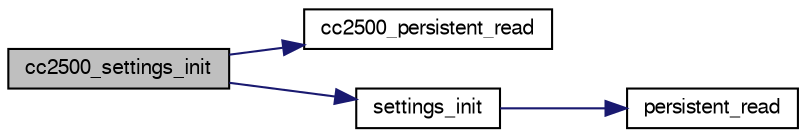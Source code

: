 digraph "cc2500_settings_init"
{
  edge [fontname="FreeSans",fontsize="10",labelfontname="FreeSans",labelfontsize="10"];
  node [fontname="FreeSans",fontsize="10",shape=record];
  rankdir="LR";
  Node1 [label="cc2500_settings_init",height=0.2,width=0.4,color="black", fillcolor="grey75", style="filled", fontcolor="black"];
  Node1 -> Node2 [color="midnightblue",fontsize="10",style="solid",fontname="FreeSans"];
  Node2 [label="cc2500_persistent_read",height=0.2,width=0.4,color="black", fillcolor="white", style="filled",URL="$cc2500__settings_8c.html#ad9416de80534b9fcf9e9fe243e94458e"];
  Node1 -> Node3 [color="midnightblue",fontsize="10",style="solid",fontname="FreeSans"];
  Node3 [label="settings_init",height=0.2,width=0.4,color="black", fillcolor="white", style="filled",URL="$settings_8c.html#a5f9a5a2e826aec11c77548f2a541fb9e"];
  Node3 -> Node4 [color="midnightblue",fontsize="10",style="solid",fontname="FreeSans"];
  Node4 [label="persistent_read",height=0.2,width=0.4,color="black", fillcolor="white", style="filled",URL="$chibios_2subsystems_2settings__arch_8c.html#a6d60026540670a5fc2ac03dee06c791e"];
}
